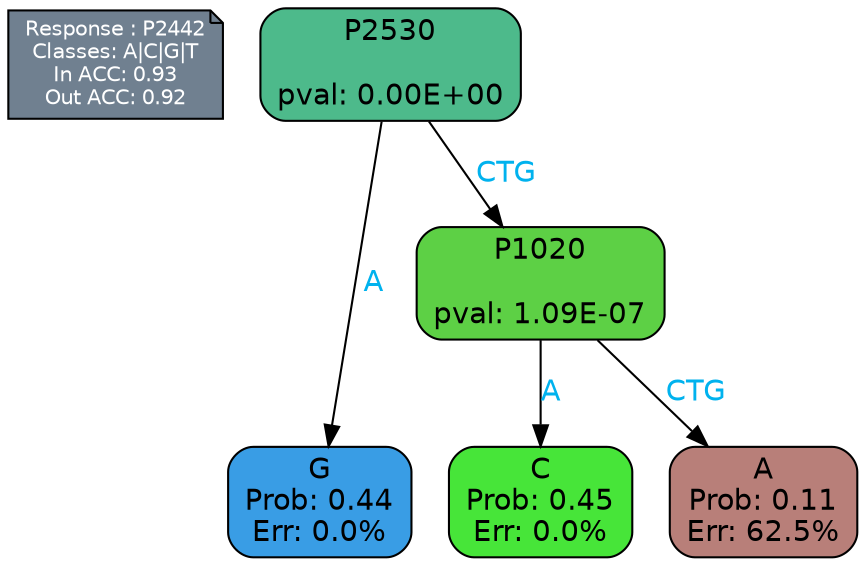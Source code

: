 digraph Tree {
node [shape=box, style="filled, rounded", color="black", fontname=helvetica] ;
graph [ranksep=equally, splines=polylines, bgcolor=transparent, dpi=600] ;
edge [fontname=helvetica] ;
LEGEND [label="Response : P2442
Classes: A|C|G|T
In ACC: 0.93
Out ACC: 0.92
",shape=note,align=left,style=filled,fillcolor="slategray",fontcolor="white",fontsize=10];1 [label="P2530

pval: 0.00E+00", fillcolor="#4dba8b"] ;
2 [label="G
Prob: 0.44
Err: 0.0%", fillcolor="#399de5"] ;
3 [label="P1020

pval: 1.09E-07", fillcolor="#5dd045"] ;
4 [label="C
Prob: 0.45
Err: 0.0%", fillcolor="#47e539"] ;
5 [label="A
Prob: 0.11
Err: 62.5%", fillcolor="#b87f79"] ;
1 -> 2 [label="A",fontcolor=deepskyblue2] ;
1 -> 3 [label="CTG",fontcolor=deepskyblue2] ;
3 -> 4 [label="A",fontcolor=deepskyblue2] ;
3 -> 5 [label="CTG",fontcolor=deepskyblue2] ;
{rank = same; 2;4;5;}{rank = same; LEGEND;1;}}